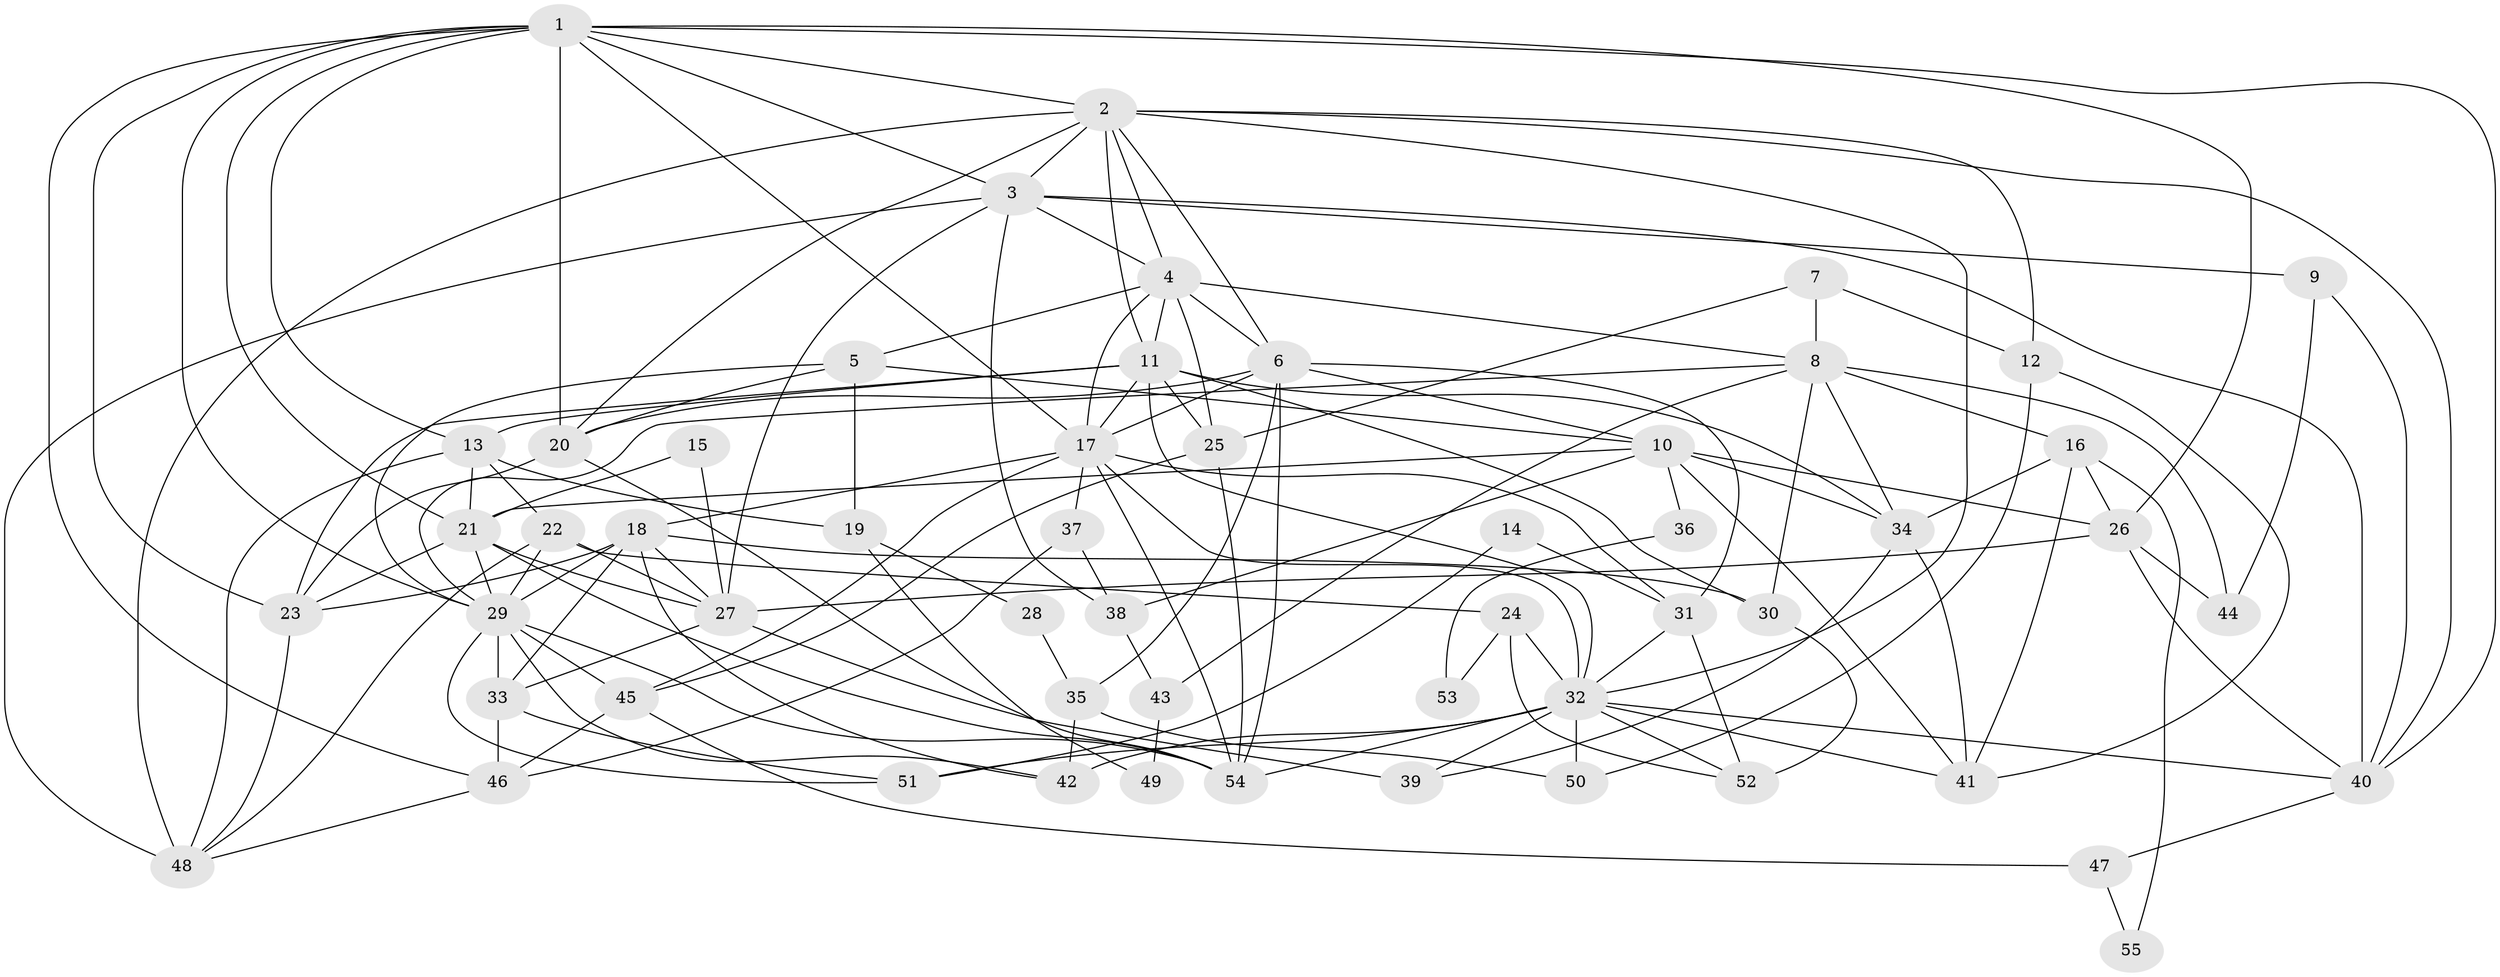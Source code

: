 // original degree distribution, {3: 0.3, 7: 0.03636363636363636, 4: 0.3090909090909091, 5: 0.22727272727272727, 2: 0.07272727272727272, 6: 0.05454545454545454}
// Generated by graph-tools (version 1.1) at 2025/35/03/09/25 02:35:57]
// undirected, 55 vertices, 148 edges
graph export_dot {
graph [start="1"]
  node [color=gray90,style=filled];
  1;
  2;
  3;
  4;
  5;
  6;
  7;
  8;
  9;
  10;
  11;
  12;
  13;
  14;
  15;
  16;
  17;
  18;
  19;
  20;
  21;
  22;
  23;
  24;
  25;
  26;
  27;
  28;
  29;
  30;
  31;
  32;
  33;
  34;
  35;
  36;
  37;
  38;
  39;
  40;
  41;
  42;
  43;
  44;
  45;
  46;
  47;
  48;
  49;
  50;
  51;
  52;
  53;
  54;
  55;
  1 -- 2 [weight=1.0];
  1 -- 3 [weight=2.0];
  1 -- 13 [weight=1.0];
  1 -- 17 [weight=1.0];
  1 -- 20 [weight=2.0];
  1 -- 21 [weight=1.0];
  1 -- 23 [weight=1.0];
  1 -- 26 [weight=1.0];
  1 -- 29 [weight=1.0];
  1 -- 40 [weight=1.0];
  1 -- 46 [weight=1.0];
  2 -- 3 [weight=1.0];
  2 -- 4 [weight=1.0];
  2 -- 6 [weight=1.0];
  2 -- 11 [weight=1.0];
  2 -- 12 [weight=1.0];
  2 -- 20 [weight=1.0];
  2 -- 32 [weight=1.0];
  2 -- 40 [weight=1.0];
  2 -- 48 [weight=2.0];
  3 -- 4 [weight=1.0];
  3 -- 9 [weight=3.0];
  3 -- 27 [weight=1.0];
  3 -- 38 [weight=1.0];
  3 -- 40 [weight=1.0];
  3 -- 48 [weight=2.0];
  4 -- 5 [weight=1.0];
  4 -- 6 [weight=2.0];
  4 -- 8 [weight=1.0];
  4 -- 11 [weight=1.0];
  4 -- 17 [weight=1.0];
  4 -- 25 [weight=1.0];
  5 -- 10 [weight=1.0];
  5 -- 19 [weight=1.0];
  5 -- 20 [weight=1.0];
  5 -- 29 [weight=1.0];
  6 -- 10 [weight=1.0];
  6 -- 17 [weight=1.0];
  6 -- 20 [weight=1.0];
  6 -- 31 [weight=1.0];
  6 -- 35 [weight=1.0];
  6 -- 54 [weight=1.0];
  7 -- 8 [weight=1.0];
  7 -- 12 [weight=1.0];
  7 -- 25 [weight=1.0];
  8 -- 16 [weight=1.0];
  8 -- 29 [weight=1.0];
  8 -- 30 [weight=1.0];
  8 -- 34 [weight=1.0];
  8 -- 43 [weight=1.0];
  8 -- 44 [weight=1.0];
  9 -- 40 [weight=1.0];
  9 -- 44 [weight=1.0];
  10 -- 21 [weight=1.0];
  10 -- 26 [weight=1.0];
  10 -- 34 [weight=1.0];
  10 -- 36 [weight=2.0];
  10 -- 38 [weight=1.0];
  10 -- 41 [weight=1.0];
  11 -- 13 [weight=1.0];
  11 -- 17 [weight=2.0];
  11 -- 23 [weight=1.0];
  11 -- 25 [weight=1.0];
  11 -- 30 [weight=1.0];
  11 -- 32 [weight=1.0];
  11 -- 34 [weight=1.0];
  12 -- 41 [weight=1.0];
  12 -- 50 [weight=1.0];
  13 -- 19 [weight=1.0];
  13 -- 21 [weight=1.0];
  13 -- 22 [weight=1.0];
  13 -- 48 [weight=1.0];
  14 -- 31 [weight=1.0];
  14 -- 51 [weight=1.0];
  15 -- 21 [weight=1.0];
  15 -- 27 [weight=1.0];
  16 -- 26 [weight=1.0];
  16 -- 34 [weight=1.0];
  16 -- 41 [weight=1.0];
  16 -- 55 [weight=1.0];
  17 -- 18 [weight=2.0];
  17 -- 31 [weight=1.0];
  17 -- 32 [weight=1.0];
  17 -- 37 [weight=1.0];
  17 -- 45 [weight=1.0];
  17 -- 54 [weight=1.0];
  18 -- 23 [weight=1.0];
  18 -- 27 [weight=1.0];
  18 -- 29 [weight=1.0];
  18 -- 30 [weight=1.0];
  18 -- 33 [weight=1.0];
  18 -- 42 [weight=1.0];
  19 -- 28 [weight=1.0];
  19 -- 49 [weight=1.0];
  20 -- 23 [weight=2.0];
  20 -- 54 [weight=1.0];
  21 -- 23 [weight=1.0];
  21 -- 27 [weight=2.0];
  21 -- 29 [weight=1.0];
  21 -- 54 [weight=1.0];
  22 -- 24 [weight=1.0];
  22 -- 27 [weight=1.0];
  22 -- 29 [weight=1.0];
  22 -- 48 [weight=1.0];
  23 -- 48 [weight=1.0];
  24 -- 32 [weight=1.0];
  24 -- 52 [weight=1.0];
  24 -- 53 [weight=1.0];
  25 -- 45 [weight=1.0];
  25 -- 54 [weight=1.0];
  26 -- 27 [weight=1.0];
  26 -- 40 [weight=1.0];
  26 -- 44 [weight=1.0];
  27 -- 33 [weight=1.0];
  27 -- 39 [weight=2.0];
  28 -- 35 [weight=1.0];
  29 -- 33 [weight=1.0];
  29 -- 42 [weight=1.0];
  29 -- 45 [weight=1.0];
  29 -- 51 [weight=1.0];
  29 -- 54 [weight=1.0];
  30 -- 52 [weight=1.0];
  31 -- 32 [weight=1.0];
  31 -- 52 [weight=1.0];
  32 -- 39 [weight=1.0];
  32 -- 40 [weight=1.0];
  32 -- 41 [weight=1.0];
  32 -- 42 [weight=2.0];
  32 -- 50 [weight=1.0];
  32 -- 51 [weight=1.0];
  32 -- 52 [weight=1.0];
  32 -- 54 [weight=1.0];
  33 -- 46 [weight=1.0];
  33 -- 51 [weight=1.0];
  34 -- 39 [weight=1.0];
  34 -- 41 [weight=1.0];
  35 -- 42 [weight=1.0];
  35 -- 50 [weight=1.0];
  36 -- 53 [weight=1.0];
  37 -- 38 [weight=1.0];
  37 -- 46 [weight=1.0];
  38 -- 43 [weight=1.0];
  40 -- 47 [weight=1.0];
  43 -- 49 [weight=1.0];
  45 -- 46 [weight=1.0];
  45 -- 47 [weight=1.0];
  46 -- 48 [weight=1.0];
  47 -- 55 [weight=1.0];
}

